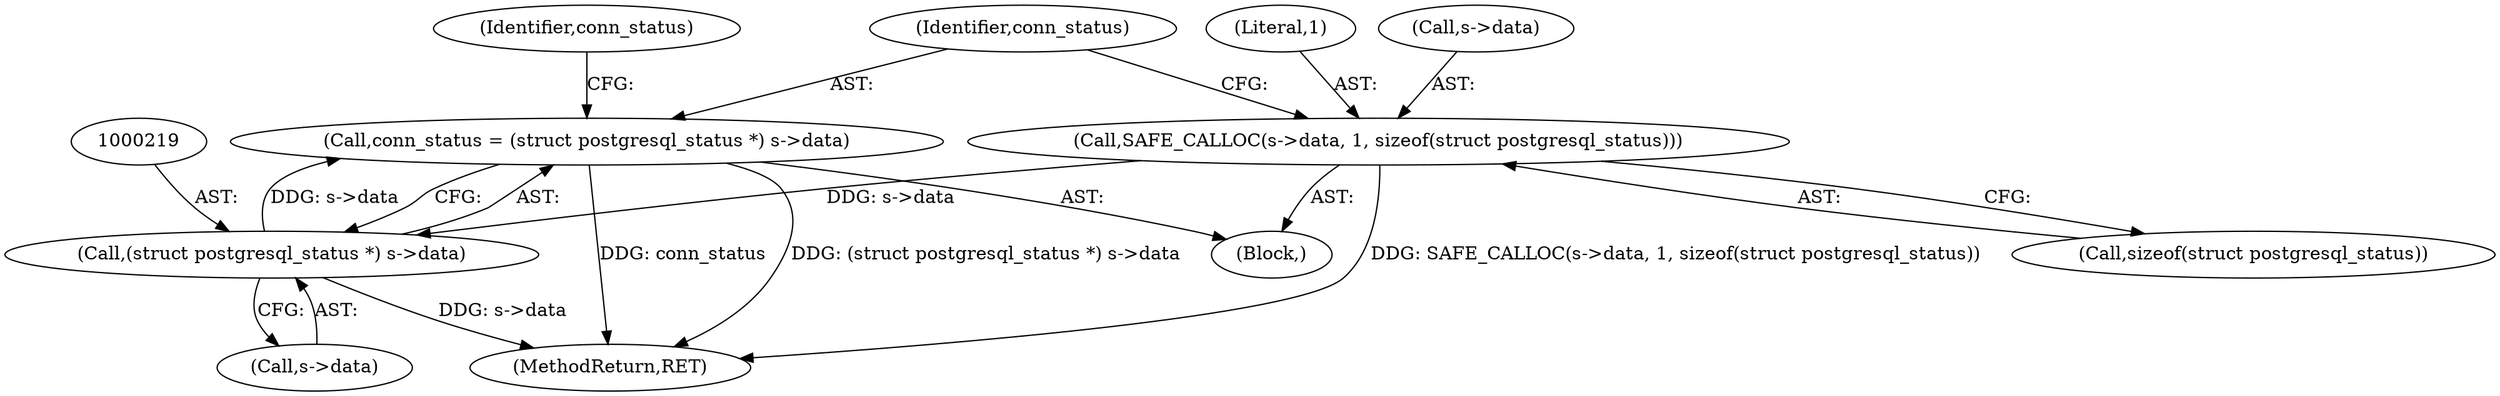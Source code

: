 digraph "0_ettercap_e3abe7d7585ecc420a7cab73313216613aadad5a@pointer" {
"1000216" [label="(Call,conn_status = (struct postgresql_status *) s->data)"];
"1000218" [label="(Call,(struct postgresql_status *) s->data)"];
"1000209" [label="(Call,SAFE_CALLOC(s->data, 1, sizeof(struct postgresql_status)))"];
"1000209" [label="(Call,SAFE_CALLOC(s->data, 1, sizeof(struct postgresql_status)))"];
"1000213" [label="(Literal,1)"];
"1000225" [label="(Identifier,conn_status)"];
"1000572" [label="(MethodReturn,RET)"];
"1000216" [label="(Call,conn_status = (struct postgresql_status *) s->data)"];
"1000202" [label="(Block,)"];
"1000214" [label="(Call,sizeof(struct postgresql_status))"];
"1000220" [label="(Call,s->data)"];
"1000217" [label="(Identifier,conn_status)"];
"1000218" [label="(Call,(struct postgresql_status *) s->data)"];
"1000210" [label="(Call,s->data)"];
"1000216" -> "1000202"  [label="AST: "];
"1000216" -> "1000218"  [label="CFG: "];
"1000217" -> "1000216"  [label="AST: "];
"1000218" -> "1000216"  [label="AST: "];
"1000225" -> "1000216"  [label="CFG: "];
"1000216" -> "1000572"  [label="DDG: conn_status"];
"1000216" -> "1000572"  [label="DDG: (struct postgresql_status *) s->data"];
"1000218" -> "1000216"  [label="DDG: s->data"];
"1000218" -> "1000220"  [label="CFG: "];
"1000219" -> "1000218"  [label="AST: "];
"1000220" -> "1000218"  [label="AST: "];
"1000218" -> "1000572"  [label="DDG: s->data"];
"1000209" -> "1000218"  [label="DDG: s->data"];
"1000209" -> "1000202"  [label="AST: "];
"1000209" -> "1000214"  [label="CFG: "];
"1000210" -> "1000209"  [label="AST: "];
"1000213" -> "1000209"  [label="AST: "];
"1000214" -> "1000209"  [label="AST: "];
"1000217" -> "1000209"  [label="CFG: "];
"1000209" -> "1000572"  [label="DDG: SAFE_CALLOC(s->data, 1, sizeof(struct postgresql_status))"];
}
